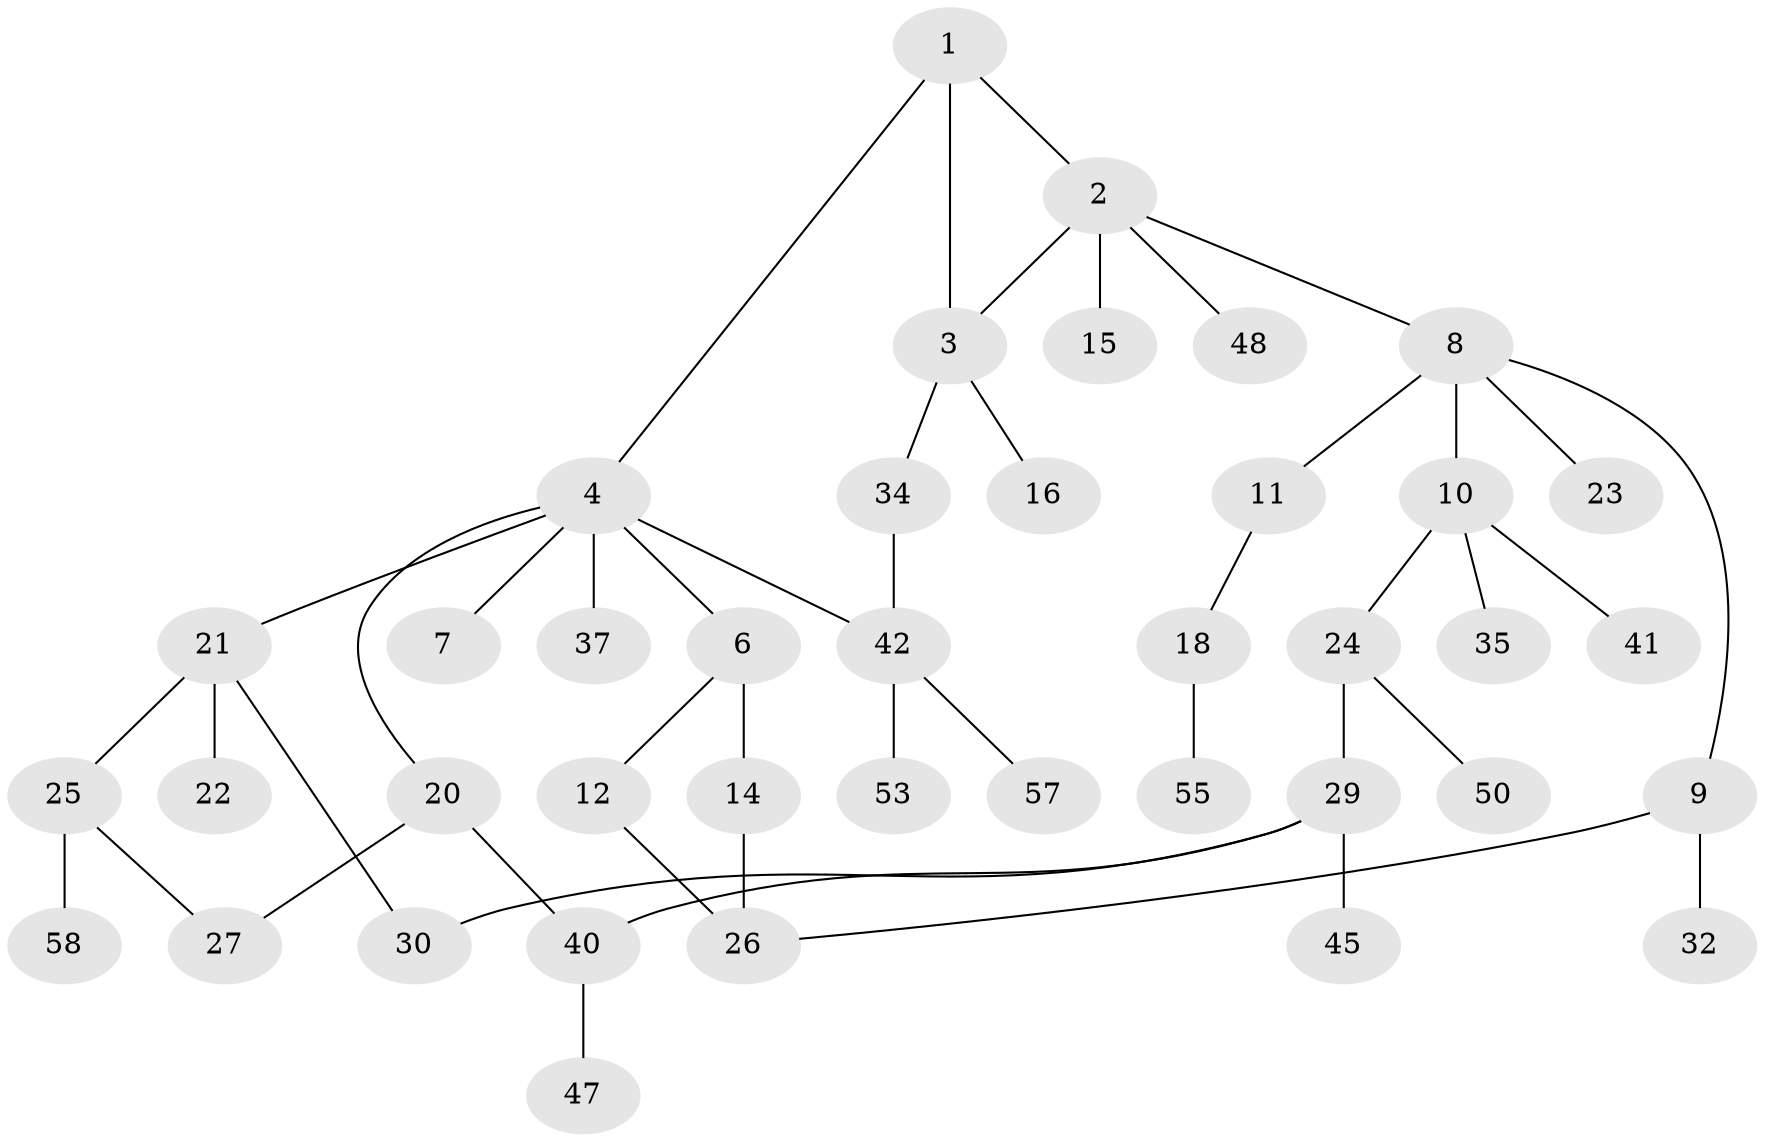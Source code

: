 // Generated by graph-tools (version 1.1) at 2025/23/03/03/25 07:23:33]
// undirected, 40 vertices, 46 edges
graph export_dot {
graph [start="1"]
  node [color=gray90,style=filled];
  1;
  2 [super="+36"];
  3 [super="+17"];
  4 [super="+5"];
  6 [super="+13"];
  7;
  8;
  9 [super="+31"];
  10 [super="+19"];
  11;
  12 [super="+33"];
  14;
  15;
  16;
  18 [super="+49"];
  20 [super="+38"];
  21 [super="+52"];
  22;
  23;
  24;
  25 [super="+44"];
  26;
  27 [super="+28"];
  29 [super="+39"];
  30 [super="+43"];
  32;
  34;
  35;
  37 [super="+51"];
  40 [super="+46"];
  41 [super="+54"];
  42 [super="+56"];
  45;
  47;
  48;
  50;
  53;
  55;
  57;
  58;
  1 -- 2;
  1 -- 3;
  1 -- 4;
  2 -- 8;
  2 -- 15;
  2 -- 48;
  2 -- 3;
  3 -- 16;
  3 -- 34;
  4 -- 21;
  4 -- 37;
  4 -- 42;
  4 -- 20;
  4 -- 6;
  4 -- 7;
  6 -- 12;
  6 -- 14;
  8 -- 9;
  8 -- 10;
  8 -- 11;
  8 -- 23;
  9 -- 32;
  9 -- 26;
  10 -- 35;
  10 -- 24;
  10 -- 41;
  11 -- 18;
  12 -- 26;
  14 -- 26;
  18 -- 55;
  20 -- 27;
  20 -- 40;
  21 -- 22;
  21 -- 25;
  21 -- 30;
  24 -- 29;
  24 -- 50;
  25 -- 27;
  25 -- 58;
  29 -- 30;
  29 -- 40;
  29 -- 45;
  34 -- 42;
  40 -- 47;
  42 -- 53;
  42 -- 57;
}
